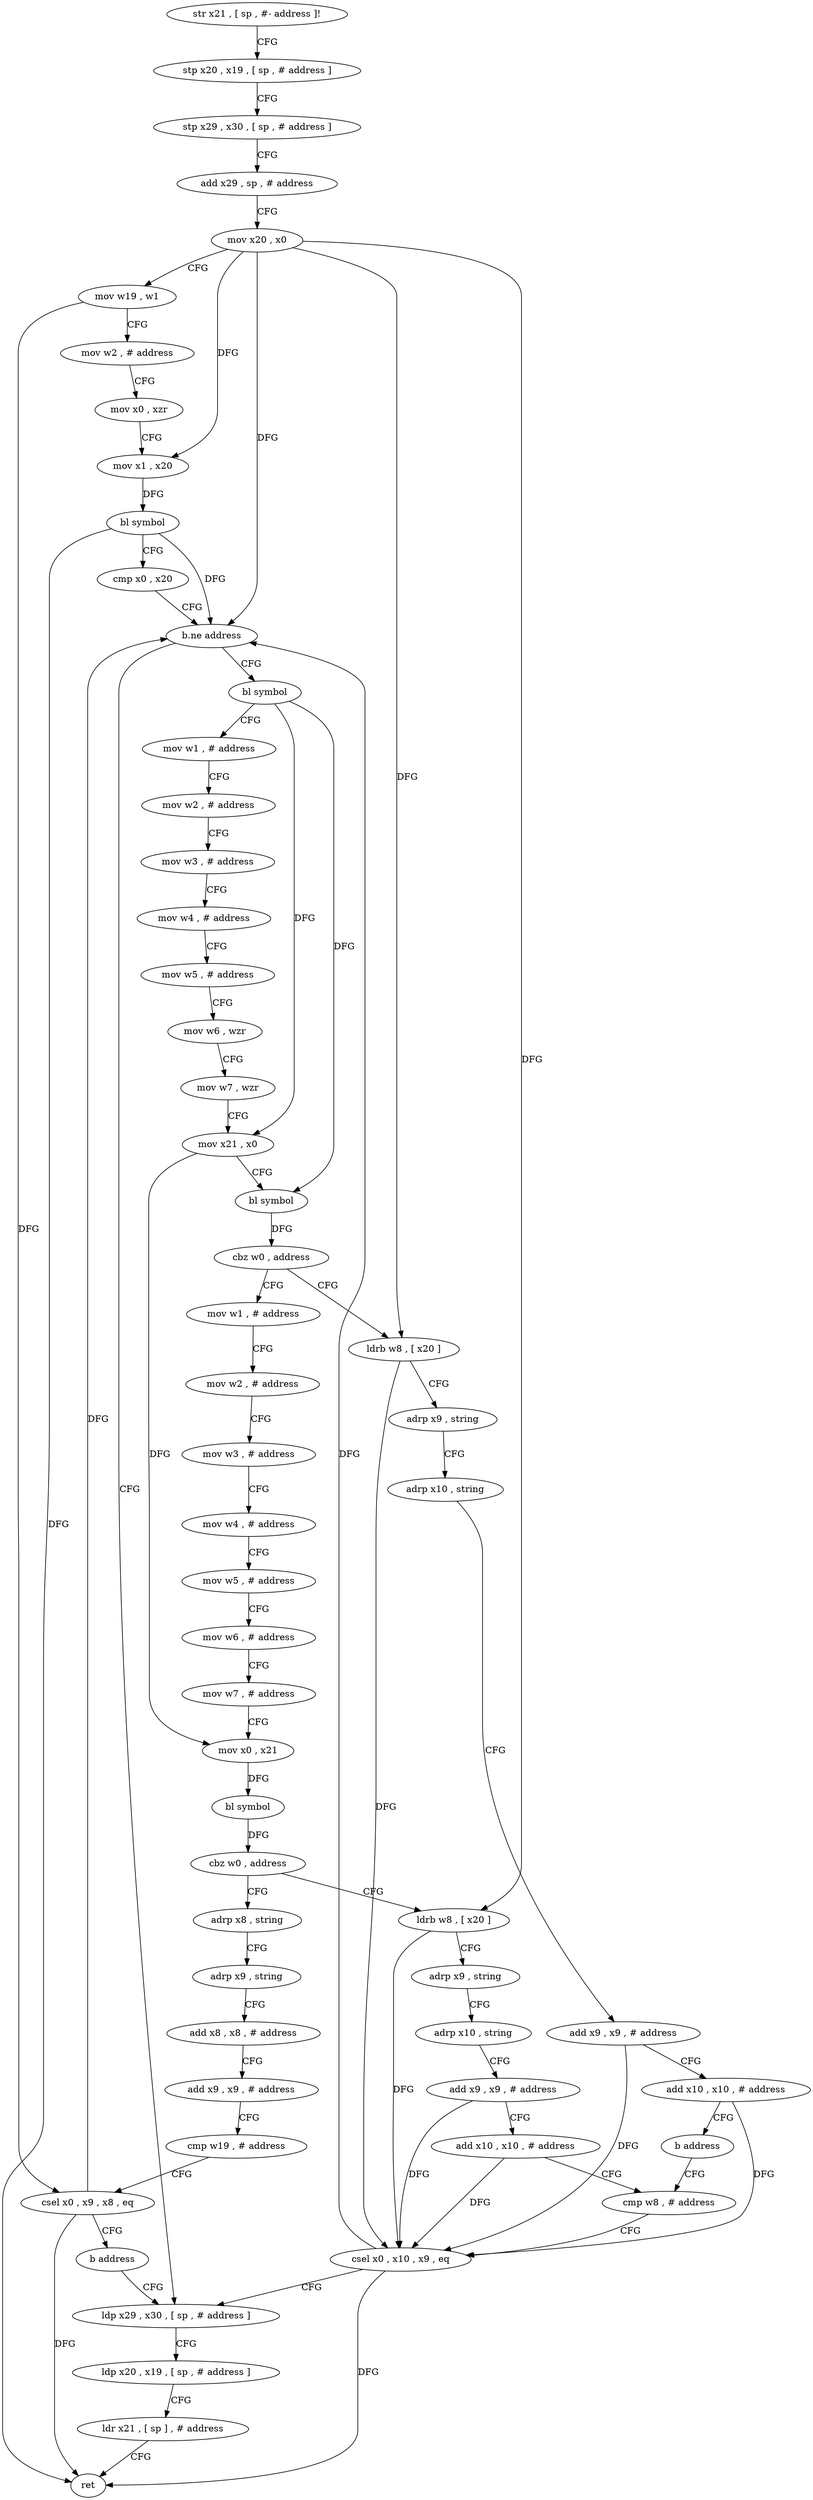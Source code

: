 digraph "func" {
"4252556" [label = "str x21 , [ sp , #- address ]!" ]
"4252560" [label = "stp x20 , x19 , [ sp , # address ]" ]
"4252564" [label = "stp x29 , x30 , [ sp , # address ]" ]
"4252568" [label = "add x29 , sp , # address" ]
"4252572" [label = "mov x20 , x0" ]
"4252576" [label = "mov w19 , w1" ]
"4252580" [label = "mov w2 , # address" ]
"4252584" [label = "mov x0 , xzr" ]
"4252588" [label = "mov x1 , x20" ]
"4252592" [label = "bl symbol" ]
"4252596" [label = "cmp x0 , x20" ]
"4252600" [label = "b.ne address" ]
"4252740" [label = "ldp x29 , x30 , [ sp , # address ]" ]
"4252604" [label = "bl symbol" ]
"4252744" [label = "ldp x20 , x19 , [ sp , # address ]" ]
"4252748" [label = "ldr x21 , [ sp ] , # address" ]
"4252752" [label = "ret" ]
"4252608" [label = "mov w1 , # address" ]
"4252612" [label = "mov w2 , # address" ]
"4252616" [label = "mov w3 , # address" ]
"4252620" [label = "mov w4 , # address" ]
"4252624" [label = "mov w5 , # address" ]
"4252628" [label = "mov w6 , wzr" ]
"4252632" [label = "mov w7 , wzr" ]
"4252636" [label = "mov x21 , x0" ]
"4252640" [label = "bl symbol" ]
"4252644" [label = "cbz w0 , address" ]
"4252672" [label = "mov w1 , # address" ]
"4252648" [label = "ldrb w8 , [ x20 ]" ]
"4252676" [label = "mov w2 , # address" ]
"4252680" [label = "mov w3 , # address" ]
"4252684" [label = "mov w4 , # address" ]
"4252688" [label = "mov w5 , # address" ]
"4252692" [label = "mov w6 , # address" ]
"4252696" [label = "mov w7 , # address" ]
"4252700" [label = "mov x0 , x21" ]
"4252704" [label = "bl symbol" ]
"4252708" [label = "cbz w0 , address" ]
"4252756" [label = "adrp x8 , string" ]
"4252712" [label = "ldrb w8 , [ x20 ]" ]
"4252652" [label = "adrp x9 , string" ]
"4252656" [label = "adrp x10 , string" ]
"4252660" [label = "add x9 , x9 , # address" ]
"4252664" [label = "add x10 , x10 , # address" ]
"4252668" [label = "b address" ]
"4252732" [label = "cmp w8 , # address" ]
"4252760" [label = "adrp x9 , string" ]
"4252764" [label = "add x8 , x8 , # address" ]
"4252768" [label = "add x9 , x9 , # address" ]
"4252772" [label = "cmp w19 , # address" ]
"4252776" [label = "csel x0 , x9 , x8 , eq" ]
"4252780" [label = "b address" ]
"4252716" [label = "adrp x9 , string" ]
"4252720" [label = "adrp x10 , string" ]
"4252724" [label = "add x9 , x9 , # address" ]
"4252728" [label = "add x10 , x10 , # address" ]
"4252736" [label = "csel x0 , x10 , x9 , eq" ]
"4252556" -> "4252560" [ label = "CFG" ]
"4252560" -> "4252564" [ label = "CFG" ]
"4252564" -> "4252568" [ label = "CFG" ]
"4252568" -> "4252572" [ label = "CFG" ]
"4252572" -> "4252576" [ label = "CFG" ]
"4252572" -> "4252588" [ label = "DFG" ]
"4252572" -> "4252600" [ label = "DFG" ]
"4252572" -> "4252648" [ label = "DFG" ]
"4252572" -> "4252712" [ label = "DFG" ]
"4252576" -> "4252580" [ label = "CFG" ]
"4252576" -> "4252776" [ label = "DFG" ]
"4252580" -> "4252584" [ label = "CFG" ]
"4252584" -> "4252588" [ label = "CFG" ]
"4252588" -> "4252592" [ label = "DFG" ]
"4252592" -> "4252596" [ label = "CFG" ]
"4252592" -> "4252600" [ label = "DFG" ]
"4252592" -> "4252752" [ label = "DFG" ]
"4252596" -> "4252600" [ label = "CFG" ]
"4252600" -> "4252740" [ label = "CFG" ]
"4252600" -> "4252604" [ label = "CFG" ]
"4252740" -> "4252744" [ label = "CFG" ]
"4252604" -> "4252608" [ label = "CFG" ]
"4252604" -> "4252636" [ label = "DFG" ]
"4252604" -> "4252640" [ label = "DFG" ]
"4252744" -> "4252748" [ label = "CFG" ]
"4252748" -> "4252752" [ label = "CFG" ]
"4252608" -> "4252612" [ label = "CFG" ]
"4252612" -> "4252616" [ label = "CFG" ]
"4252616" -> "4252620" [ label = "CFG" ]
"4252620" -> "4252624" [ label = "CFG" ]
"4252624" -> "4252628" [ label = "CFG" ]
"4252628" -> "4252632" [ label = "CFG" ]
"4252632" -> "4252636" [ label = "CFG" ]
"4252636" -> "4252640" [ label = "CFG" ]
"4252636" -> "4252700" [ label = "DFG" ]
"4252640" -> "4252644" [ label = "DFG" ]
"4252644" -> "4252672" [ label = "CFG" ]
"4252644" -> "4252648" [ label = "CFG" ]
"4252672" -> "4252676" [ label = "CFG" ]
"4252648" -> "4252652" [ label = "CFG" ]
"4252648" -> "4252736" [ label = "DFG" ]
"4252676" -> "4252680" [ label = "CFG" ]
"4252680" -> "4252684" [ label = "CFG" ]
"4252684" -> "4252688" [ label = "CFG" ]
"4252688" -> "4252692" [ label = "CFG" ]
"4252692" -> "4252696" [ label = "CFG" ]
"4252696" -> "4252700" [ label = "CFG" ]
"4252700" -> "4252704" [ label = "DFG" ]
"4252704" -> "4252708" [ label = "DFG" ]
"4252708" -> "4252756" [ label = "CFG" ]
"4252708" -> "4252712" [ label = "CFG" ]
"4252756" -> "4252760" [ label = "CFG" ]
"4252712" -> "4252716" [ label = "CFG" ]
"4252712" -> "4252736" [ label = "DFG" ]
"4252652" -> "4252656" [ label = "CFG" ]
"4252656" -> "4252660" [ label = "CFG" ]
"4252660" -> "4252664" [ label = "CFG" ]
"4252660" -> "4252736" [ label = "DFG" ]
"4252664" -> "4252668" [ label = "CFG" ]
"4252664" -> "4252736" [ label = "DFG" ]
"4252668" -> "4252732" [ label = "CFG" ]
"4252732" -> "4252736" [ label = "CFG" ]
"4252760" -> "4252764" [ label = "CFG" ]
"4252764" -> "4252768" [ label = "CFG" ]
"4252768" -> "4252772" [ label = "CFG" ]
"4252772" -> "4252776" [ label = "CFG" ]
"4252776" -> "4252780" [ label = "CFG" ]
"4252776" -> "4252600" [ label = "DFG" ]
"4252776" -> "4252752" [ label = "DFG" ]
"4252780" -> "4252740" [ label = "CFG" ]
"4252716" -> "4252720" [ label = "CFG" ]
"4252720" -> "4252724" [ label = "CFG" ]
"4252724" -> "4252728" [ label = "CFG" ]
"4252724" -> "4252736" [ label = "DFG" ]
"4252728" -> "4252732" [ label = "CFG" ]
"4252728" -> "4252736" [ label = "DFG" ]
"4252736" -> "4252740" [ label = "CFG" ]
"4252736" -> "4252600" [ label = "DFG" ]
"4252736" -> "4252752" [ label = "DFG" ]
}
